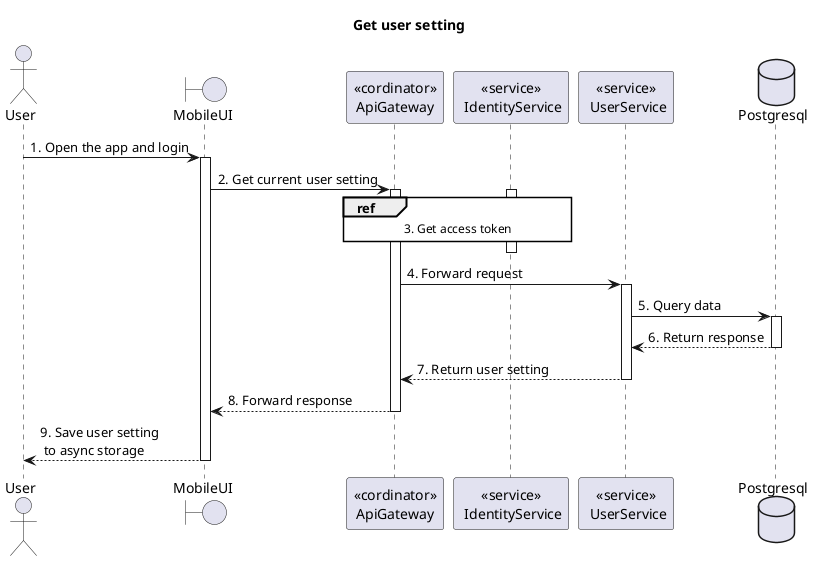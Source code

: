 @startuml Sequence
title "Get user setting"

' Style section
<style>
  sequenceDiagram {
    reference {
      BackGroundColor white
    }
}
</style>

actor User
boundary MobileUI
participant "<<cordinator>>\nApiGateway" as ApiGateway
participant "<<service>>\n IdentityService" as IdentityService
participant "<<service>>\n UserService" as UserService
database Postgresql

User -> MobileUI ++: 1. Open the app and login
MobileUI -> ApiGateway ++: 2. Get current user setting

activate IdentityService
ref over ApiGateway, IdentityService: 3. Get access token
ApiGateway -[hidden]-> IdentityService
deactivate IdentityService

ApiGateway -> UserService ++: 4. Forward request
UserService -> Postgresql ++: 5. Query data
UserService <-- Postgresql--: 6. Return response

ApiGateway <-- UserService--: 7. Return user setting
MobileUI <-- ApiGateway--: 8. Forward response
User <-- MobileUI--: 9. Save user setting\n to async storage

@enduml